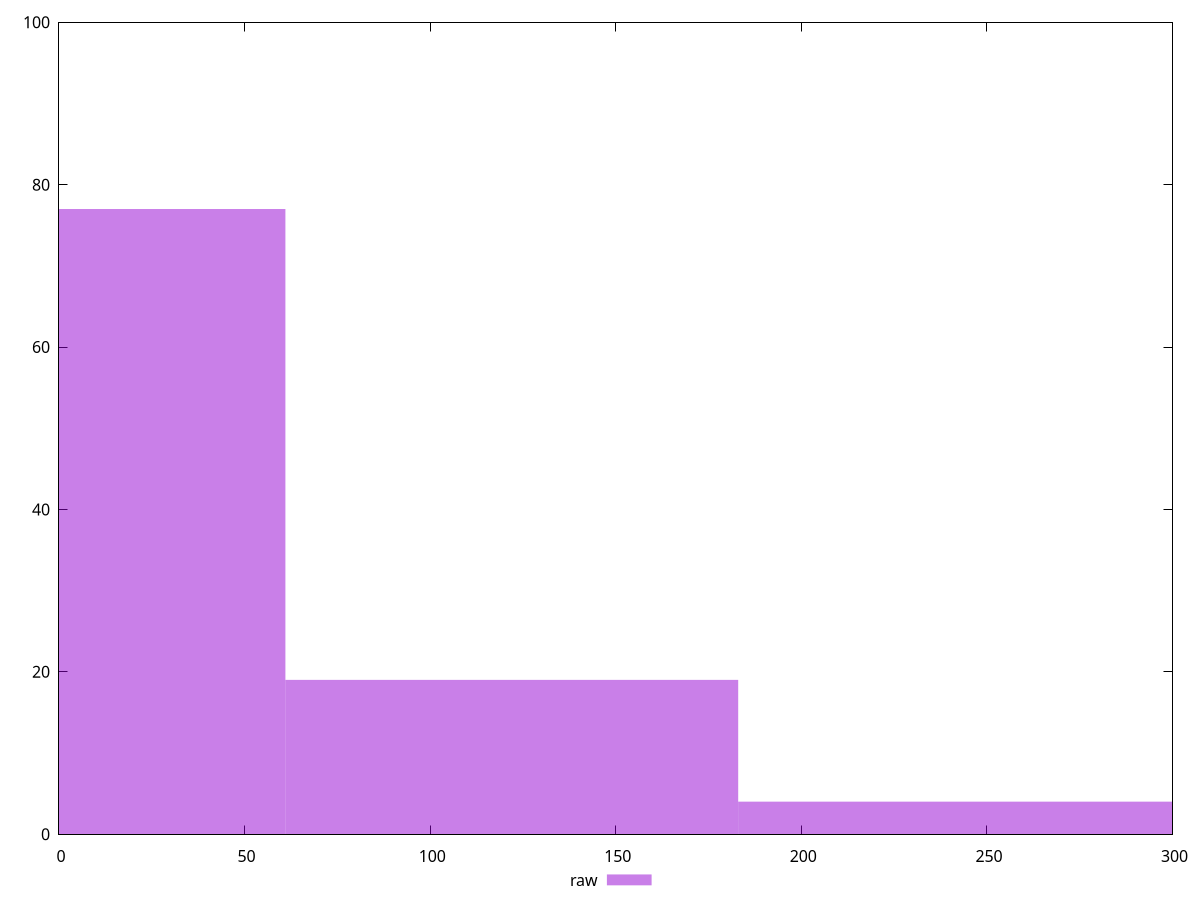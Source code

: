 reset

$raw <<EOF
0 77
121.99433309769142 19
243.98866619538285 4
EOF

set key outside below
set boxwidth 121.99433309769142
set xrange [0:300]
set yrange [0:100]
set trange [0:100]
set style fill transparent solid 0.5 noborder
set terminal svg size 640, 490 enhanced background rgb 'white'
set output "reprap/unminified-javascript/samples/pages+cached/raw/histogram.svg"

plot $raw title "raw" with boxes

reset
